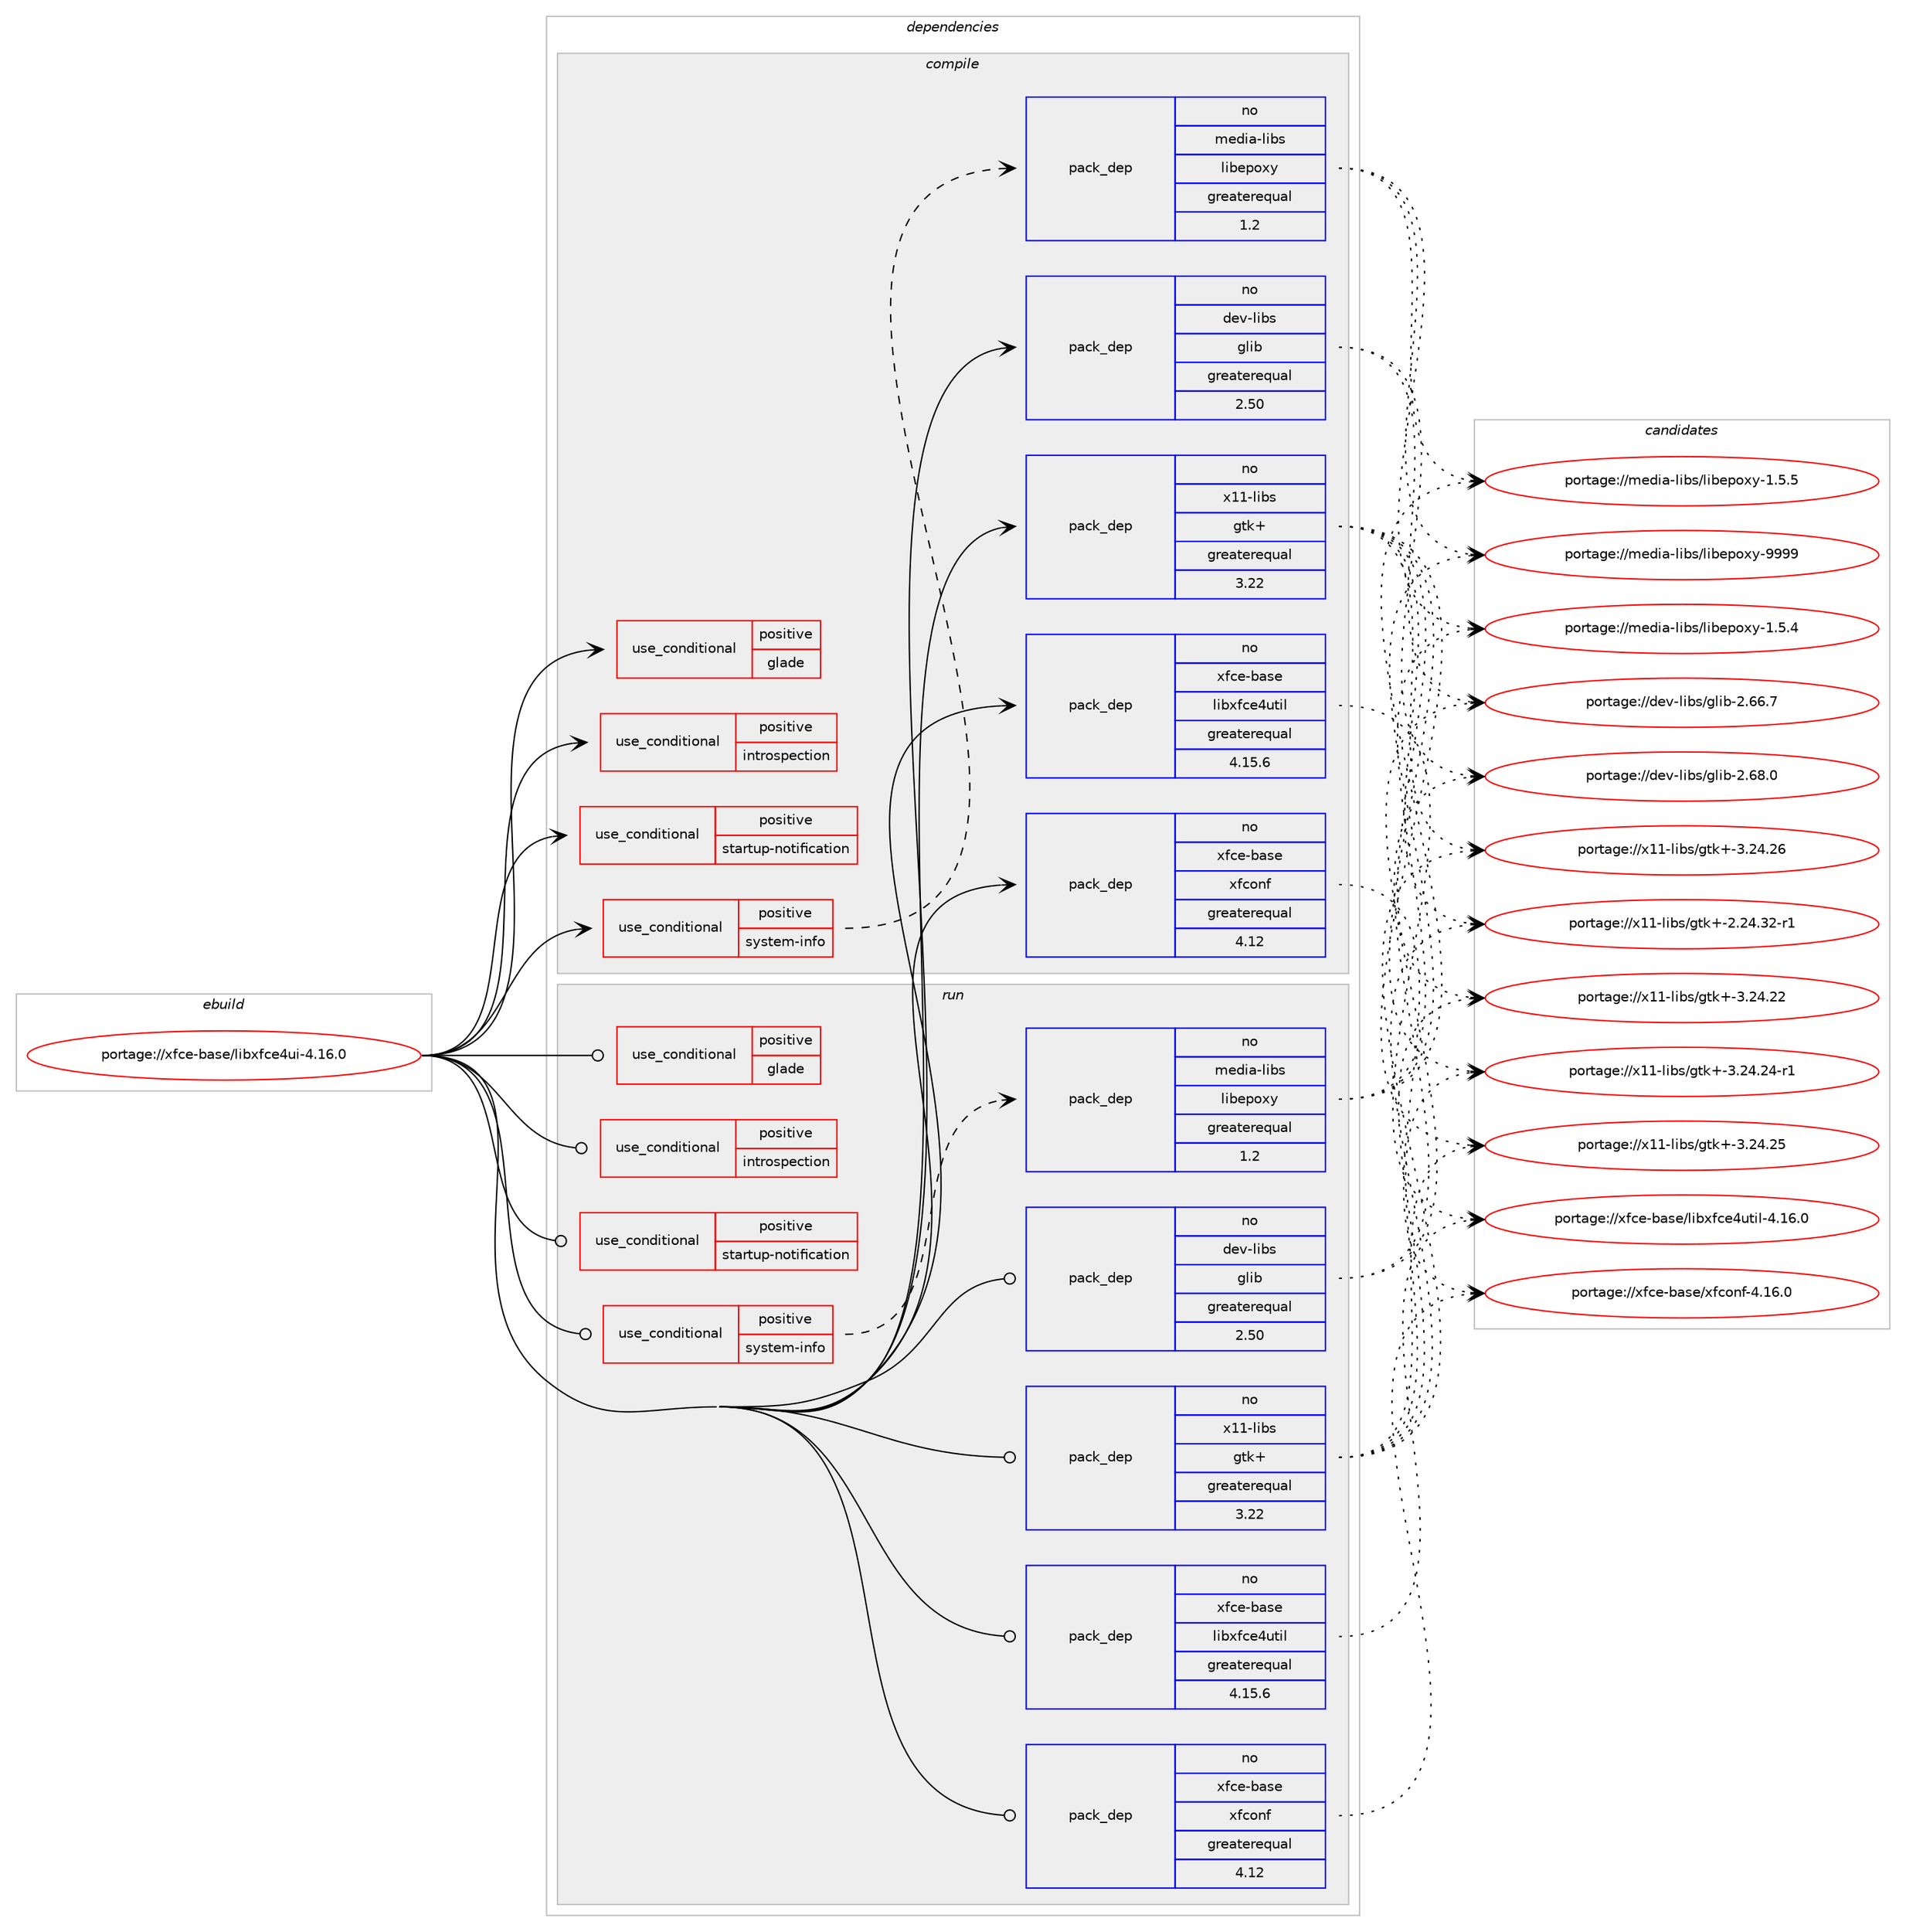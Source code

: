 digraph prolog {

# *************
# Graph options
# *************

newrank=true;
concentrate=true;
compound=true;
graph [rankdir=LR,fontname=Helvetica,fontsize=10,ranksep=1.5];#, ranksep=2.5, nodesep=0.2];
edge  [arrowhead=vee];
node  [fontname=Helvetica,fontsize=10];

# **********
# The ebuild
# **********

subgraph cluster_leftcol {
color=gray;
rank=same;
label=<<i>ebuild</i>>;
id [label="portage://xfce-base/libxfce4ui-4.16.0", color=red, width=4, href="../xfce-base/libxfce4ui-4.16.0.svg"];
}

# ****************
# The dependencies
# ****************

subgraph cluster_midcol {
color=gray;
label=<<i>dependencies</i>>;
subgraph cluster_compile {
fillcolor="#eeeeee";
style=filled;
label=<<i>compile</i>>;
subgraph cond1302 {
dependency2200 [label=<<TABLE BORDER="0" CELLBORDER="1" CELLSPACING="0" CELLPADDING="4"><TR><TD ROWSPAN="3" CELLPADDING="10">use_conditional</TD></TR><TR><TD>positive</TD></TR><TR><TD>glade</TD></TR></TABLE>>, shape=none, color=red];
# *** BEGIN UNKNOWN DEPENDENCY TYPE (TODO) ***
# dependency2200 -> package_dependency(portage://xfce-base/libxfce4ui-4.16.0,install,no,dev-util,glade,none,[,,],[slot(3.10)],[])
# *** END UNKNOWN DEPENDENCY TYPE (TODO) ***

}
id:e -> dependency2200:w [weight=20,style="solid",arrowhead="vee"];
subgraph cond1303 {
dependency2201 [label=<<TABLE BORDER="0" CELLBORDER="1" CELLSPACING="0" CELLPADDING="4"><TR><TD ROWSPAN="3" CELLPADDING="10">use_conditional</TD></TR><TR><TD>positive</TD></TR><TR><TD>introspection</TD></TR></TABLE>>, shape=none, color=red];
# *** BEGIN UNKNOWN DEPENDENCY TYPE (TODO) ***
# dependency2201 -> package_dependency(portage://xfce-base/libxfce4ui-4.16.0,install,no,dev-libs,gobject-introspection,none,[,,],any_same_slot,[])
# *** END UNKNOWN DEPENDENCY TYPE (TODO) ***

}
id:e -> dependency2201:w [weight=20,style="solid",arrowhead="vee"];
subgraph cond1304 {
dependency2202 [label=<<TABLE BORDER="0" CELLBORDER="1" CELLSPACING="0" CELLPADDING="4"><TR><TD ROWSPAN="3" CELLPADDING="10">use_conditional</TD></TR><TR><TD>positive</TD></TR><TR><TD>startup-notification</TD></TR></TABLE>>, shape=none, color=red];
# *** BEGIN UNKNOWN DEPENDENCY TYPE (TODO) ***
# dependency2202 -> package_dependency(portage://xfce-base/libxfce4ui-4.16.0,install,no,x11-libs,startup-notification,none,[,,],[],[])
# *** END UNKNOWN DEPENDENCY TYPE (TODO) ***

}
id:e -> dependency2202:w [weight=20,style="solid",arrowhead="vee"];
subgraph cond1305 {
dependency2203 [label=<<TABLE BORDER="0" CELLBORDER="1" CELLSPACING="0" CELLPADDING="4"><TR><TD ROWSPAN="3" CELLPADDING="10">use_conditional</TD></TR><TR><TD>positive</TD></TR><TR><TD>system-info</TD></TR></TABLE>>, shape=none, color=red];
# *** BEGIN UNKNOWN DEPENDENCY TYPE (TODO) ***
# dependency2203 -> package_dependency(portage://xfce-base/libxfce4ui-4.16.0,install,no,dev-libs,libgudev,none,[,,],[],[])
# *** END UNKNOWN DEPENDENCY TYPE (TODO) ***

# *** BEGIN UNKNOWN DEPENDENCY TYPE (TODO) ***
# dependency2203 -> package_dependency(portage://xfce-base/libxfce4ui-4.16.0,install,no,gnome-base,libgtop,none,[,,],[],[])
# *** END UNKNOWN DEPENDENCY TYPE (TODO) ***

subgraph pack854 {
dependency2204 [label=<<TABLE BORDER="0" CELLBORDER="1" CELLSPACING="0" CELLPADDING="4" WIDTH="220"><TR><TD ROWSPAN="6" CELLPADDING="30">pack_dep</TD></TR><TR><TD WIDTH="110">no</TD></TR><TR><TD>media-libs</TD></TR><TR><TD>libepoxy</TD></TR><TR><TD>greaterequal</TD></TR><TR><TD>1.2</TD></TR></TABLE>>, shape=none, color=blue];
}
dependency2203:e -> dependency2204:w [weight=20,style="dashed",arrowhead="vee"];
}
id:e -> dependency2203:w [weight=20,style="solid",arrowhead="vee"];
subgraph pack855 {
dependency2205 [label=<<TABLE BORDER="0" CELLBORDER="1" CELLSPACING="0" CELLPADDING="4" WIDTH="220"><TR><TD ROWSPAN="6" CELLPADDING="30">pack_dep</TD></TR><TR><TD WIDTH="110">no</TD></TR><TR><TD>dev-libs</TD></TR><TR><TD>glib</TD></TR><TR><TD>greaterequal</TD></TR><TR><TD>2.50</TD></TR></TABLE>>, shape=none, color=blue];
}
id:e -> dependency2205:w [weight=20,style="solid",arrowhead="vee"];
subgraph pack856 {
dependency2206 [label=<<TABLE BORDER="0" CELLBORDER="1" CELLSPACING="0" CELLPADDING="4" WIDTH="220"><TR><TD ROWSPAN="6" CELLPADDING="30">pack_dep</TD></TR><TR><TD WIDTH="110">no</TD></TR><TR><TD>x11-libs</TD></TR><TR><TD>gtk+</TD></TR><TR><TD>greaterequal</TD></TR><TR><TD>3.22</TD></TR></TABLE>>, shape=none, color=blue];
}
id:e -> dependency2206:w [weight=20,style="solid",arrowhead="vee"];
# *** BEGIN UNKNOWN DEPENDENCY TYPE (TODO) ***
# id -> package_dependency(portage://xfce-base/libxfce4ui-4.16.0,install,no,x11-libs,libICE,none,[,,],[],[])
# *** END UNKNOWN DEPENDENCY TYPE (TODO) ***

# *** BEGIN UNKNOWN DEPENDENCY TYPE (TODO) ***
# id -> package_dependency(portage://xfce-base/libxfce4ui-4.16.0,install,no,x11-libs,libSM,none,[,,],[],[])
# *** END UNKNOWN DEPENDENCY TYPE (TODO) ***

# *** BEGIN UNKNOWN DEPENDENCY TYPE (TODO) ***
# id -> package_dependency(portage://xfce-base/libxfce4ui-4.16.0,install,no,x11-libs,libX11,none,[,,],[],[])
# *** END UNKNOWN DEPENDENCY TYPE (TODO) ***

subgraph pack857 {
dependency2207 [label=<<TABLE BORDER="0" CELLBORDER="1" CELLSPACING="0" CELLPADDING="4" WIDTH="220"><TR><TD ROWSPAN="6" CELLPADDING="30">pack_dep</TD></TR><TR><TD WIDTH="110">no</TD></TR><TR><TD>xfce-base</TD></TR><TR><TD>libxfce4util</TD></TR><TR><TD>greaterequal</TD></TR><TR><TD>4.15.6</TD></TR></TABLE>>, shape=none, color=blue];
}
id:e -> dependency2207:w [weight=20,style="solid",arrowhead="vee"];
subgraph pack858 {
dependency2208 [label=<<TABLE BORDER="0" CELLBORDER="1" CELLSPACING="0" CELLPADDING="4" WIDTH="220"><TR><TD ROWSPAN="6" CELLPADDING="30">pack_dep</TD></TR><TR><TD WIDTH="110">no</TD></TR><TR><TD>xfce-base</TD></TR><TR><TD>xfconf</TD></TR><TR><TD>greaterequal</TD></TR><TR><TD>4.12</TD></TR></TABLE>>, shape=none, color=blue];
}
id:e -> dependency2208:w [weight=20,style="solid",arrowhead="vee"];
}
subgraph cluster_compileandrun {
fillcolor="#eeeeee";
style=filled;
label=<<i>compile and run</i>>;
}
subgraph cluster_run {
fillcolor="#eeeeee";
style=filled;
label=<<i>run</i>>;
subgraph cond1306 {
dependency2209 [label=<<TABLE BORDER="0" CELLBORDER="1" CELLSPACING="0" CELLPADDING="4"><TR><TD ROWSPAN="3" CELLPADDING="10">use_conditional</TD></TR><TR><TD>positive</TD></TR><TR><TD>glade</TD></TR></TABLE>>, shape=none, color=red];
# *** BEGIN UNKNOWN DEPENDENCY TYPE (TODO) ***
# dependency2209 -> package_dependency(portage://xfce-base/libxfce4ui-4.16.0,run,no,dev-util,glade,none,[,,],[slot(3.10)],[])
# *** END UNKNOWN DEPENDENCY TYPE (TODO) ***

}
id:e -> dependency2209:w [weight=20,style="solid",arrowhead="odot"];
subgraph cond1307 {
dependency2210 [label=<<TABLE BORDER="0" CELLBORDER="1" CELLSPACING="0" CELLPADDING="4"><TR><TD ROWSPAN="3" CELLPADDING="10">use_conditional</TD></TR><TR><TD>positive</TD></TR><TR><TD>introspection</TD></TR></TABLE>>, shape=none, color=red];
# *** BEGIN UNKNOWN DEPENDENCY TYPE (TODO) ***
# dependency2210 -> package_dependency(portage://xfce-base/libxfce4ui-4.16.0,run,no,dev-libs,gobject-introspection,none,[,,],any_same_slot,[])
# *** END UNKNOWN DEPENDENCY TYPE (TODO) ***

}
id:e -> dependency2210:w [weight=20,style="solid",arrowhead="odot"];
subgraph cond1308 {
dependency2211 [label=<<TABLE BORDER="0" CELLBORDER="1" CELLSPACING="0" CELLPADDING="4"><TR><TD ROWSPAN="3" CELLPADDING="10">use_conditional</TD></TR><TR><TD>positive</TD></TR><TR><TD>startup-notification</TD></TR></TABLE>>, shape=none, color=red];
# *** BEGIN UNKNOWN DEPENDENCY TYPE (TODO) ***
# dependency2211 -> package_dependency(portage://xfce-base/libxfce4ui-4.16.0,run,no,x11-libs,startup-notification,none,[,,],[],[])
# *** END UNKNOWN DEPENDENCY TYPE (TODO) ***

}
id:e -> dependency2211:w [weight=20,style="solid",arrowhead="odot"];
subgraph cond1309 {
dependency2212 [label=<<TABLE BORDER="0" CELLBORDER="1" CELLSPACING="0" CELLPADDING="4"><TR><TD ROWSPAN="3" CELLPADDING="10">use_conditional</TD></TR><TR><TD>positive</TD></TR><TR><TD>system-info</TD></TR></TABLE>>, shape=none, color=red];
# *** BEGIN UNKNOWN DEPENDENCY TYPE (TODO) ***
# dependency2212 -> package_dependency(portage://xfce-base/libxfce4ui-4.16.0,run,no,dev-libs,libgudev,none,[,,],[],[])
# *** END UNKNOWN DEPENDENCY TYPE (TODO) ***

# *** BEGIN UNKNOWN DEPENDENCY TYPE (TODO) ***
# dependency2212 -> package_dependency(portage://xfce-base/libxfce4ui-4.16.0,run,no,gnome-base,libgtop,none,[,,],[],[])
# *** END UNKNOWN DEPENDENCY TYPE (TODO) ***

subgraph pack859 {
dependency2213 [label=<<TABLE BORDER="0" CELLBORDER="1" CELLSPACING="0" CELLPADDING="4" WIDTH="220"><TR><TD ROWSPAN="6" CELLPADDING="30">pack_dep</TD></TR><TR><TD WIDTH="110">no</TD></TR><TR><TD>media-libs</TD></TR><TR><TD>libepoxy</TD></TR><TR><TD>greaterequal</TD></TR><TR><TD>1.2</TD></TR></TABLE>>, shape=none, color=blue];
}
dependency2212:e -> dependency2213:w [weight=20,style="dashed",arrowhead="vee"];
}
id:e -> dependency2212:w [weight=20,style="solid",arrowhead="odot"];
subgraph pack860 {
dependency2214 [label=<<TABLE BORDER="0" CELLBORDER="1" CELLSPACING="0" CELLPADDING="4" WIDTH="220"><TR><TD ROWSPAN="6" CELLPADDING="30">pack_dep</TD></TR><TR><TD WIDTH="110">no</TD></TR><TR><TD>dev-libs</TD></TR><TR><TD>glib</TD></TR><TR><TD>greaterequal</TD></TR><TR><TD>2.50</TD></TR></TABLE>>, shape=none, color=blue];
}
id:e -> dependency2214:w [weight=20,style="solid",arrowhead="odot"];
subgraph pack861 {
dependency2215 [label=<<TABLE BORDER="0" CELLBORDER="1" CELLSPACING="0" CELLPADDING="4" WIDTH="220"><TR><TD ROWSPAN="6" CELLPADDING="30">pack_dep</TD></TR><TR><TD WIDTH="110">no</TD></TR><TR><TD>x11-libs</TD></TR><TR><TD>gtk+</TD></TR><TR><TD>greaterequal</TD></TR><TR><TD>3.22</TD></TR></TABLE>>, shape=none, color=blue];
}
id:e -> dependency2215:w [weight=20,style="solid",arrowhead="odot"];
# *** BEGIN UNKNOWN DEPENDENCY TYPE (TODO) ***
# id -> package_dependency(portage://xfce-base/libxfce4ui-4.16.0,run,no,x11-libs,libICE,none,[,,],[],[])
# *** END UNKNOWN DEPENDENCY TYPE (TODO) ***

# *** BEGIN UNKNOWN DEPENDENCY TYPE (TODO) ***
# id -> package_dependency(portage://xfce-base/libxfce4ui-4.16.0,run,no,x11-libs,libSM,none,[,,],[],[])
# *** END UNKNOWN DEPENDENCY TYPE (TODO) ***

# *** BEGIN UNKNOWN DEPENDENCY TYPE (TODO) ***
# id -> package_dependency(portage://xfce-base/libxfce4ui-4.16.0,run,no,x11-libs,libX11,none,[,,],[],[])
# *** END UNKNOWN DEPENDENCY TYPE (TODO) ***

subgraph pack862 {
dependency2216 [label=<<TABLE BORDER="0" CELLBORDER="1" CELLSPACING="0" CELLPADDING="4" WIDTH="220"><TR><TD ROWSPAN="6" CELLPADDING="30">pack_dep</TD></TR><TR><TD WIDTH="110">no</TD></TR><TR><TD>xfce-base</TD></TR><TR><TD>libxfce4util</TD></TR><TR><TD>greaterequal</TD></TR><TR><TD>4.15.6</TD></TR></TABLE>>, shape=none, color=blue];
}
id:e -> dependency2216:w [weight=20,style="solid",arrowhead="odot"];
subgraph pack863 {
dependency2217 [label=<<TABLE BORDER="0" CELLBORDER="1" CELLSPACING="0" CELLPADDING="4" WIDTH="220"><TR><TD ROWSPAN="6" CELLPADDING="30">pack_dep</TD></TR><TR><TD WIDTH="110">no</TD></TR><TR><TD>xfce-base</TD></TR><TR><TD>xfconf</TD></TR><TR><TD>greaterequal</TD></TR><TR><TD>4.12</TD></TR></TABLE>>, shape=none, color=blue];
}
id:e -> dependency2217:w [weight=20,style="solid",arrowhead="odot"];
}
}

# **************
# The candidates
# **************

subgraph cluster_choices {
rank=same;
color=gray;
label=<<i>candidates</i>>;

subgraph choice854 {
color=black;
nodesep=1;
choice1091011001059745108105981154710810598101112111120121454946534652 [label="portage://media-libs/libepoxy-1.5.4", color=red, width=4,href="../media-libs/libepoxy-1.5.4.svg"];
choice1091011001059745108105981154710810598101112111120121454946534653 [label="portage://media-libs/libepoxy-1.5.5", color=red, width=4,href="../media-libs/libepoxy-1.5.5.svg"];
choice10910110010597451081059811547108105981011121111201214557575757 [label="portage://media-libs/libepoxy-9999", color=red, width=4,href="../media-libs/libepoxy-9999.svg"];
dependency2204:e -> choice1091011001059745108105981154710810598101112111120121454946534652:w [style=dotted,weight="100"];
dependency2204:e -> choice1091011001059745108105981154710810598101112111120121454946534653:w [style=dotted,weight="100"];
dependency2204:e -> choice10910110010597451081059811547108105981011121111201214557575757:w [style=dotted,weight="100"];
}
subgraph choice855 {
color=black;
nodesep=1;
choice1001011184510810598115471031081059845504654544655 [label="portage://dev-libs/glib-2.66.7", color=red, width=4,href="../dev-libs/glib-2.66.7.svg"];
choice1001011184510810598115471031081059845504654564648 [label="portage://dev-libs/glib-2.68.0", color=red, width=4,href="../dev-libs/glib-2.68.0.svg"];
dependency2205:e -> choice1001011184510810598115471031081059845504654544655:w [style=dotted,weight="100"];
dependency2205:e -> choice1001011184510810598115471031081059845504654564648:w [style=dotted,weight="100"];
}
subgraph choice856 {
color=black;
nodesep=1;
choice12049494510810598115471031161074345504650524651504511449 [label="portage://x11-libs/gtk+-2.24.32-r1", color=red, width=4,href="../x11-libs/gtk+-2.24.32-r1.svg"];
choice1204949451081059811547103116107434551465052465050 [label="portage://x11-libs/gtk+-3.24.22", color=red, width=4,href="../x11-libs/gtk+-3.24.22.svg"];
choice12049494510810598115471031161074345514650524650524511449 [label="portage://x11-libs/gtk+-3.24.24-r1", color=red, width=4,href="../x11-libs/gtk+-3.24.24-r1.svg"];
choice1204949451081059811547103116107434551465052465053 [label="portage://x11-libs/gtk+-3.24.25", color=red, width=4,href="../x11-libs/gtk+-3.24.25.svg"];
choice1204949451081059811547103116107434551465052465054 [label="portage://x11-libs/gtk+-3.24.26", color=red, width=4,href="../x11-libs/gtk+-3.24.26.svg"];
dependency2206:e -> choice12049494510810598115471031161074345504650524651504511449:w [style=dotted,weight="100"];
dependency2206:e -> choice1204949451081059811547103116107434551465052465050:w [style=dotted,weight="100"];
dependency2206:e -> choice12049494510810598115471031161074345514650524650524511449:w [style=dotted,weight="100"];
dependency2206:e -> choice1204949451081059811547103116107434551465052465053:w [style=dotted,weight="100"];
dependency2206:e -> choice1204949451081059811547103116107434551465052465054:w [style=dotted,weight="100"];
}
subgraph choice857 {
color=black;
nodesep=1;
choice120102991014598971151014710810598120102991015211711610510845524649544648 [label="portage://xfce-base/libxfce4util-4.16.0", color=red, width=4,href="../xfce-base/libxfce4util-4.16.0.svg"];
dependency2207:e -> choice120102991014598971151014710810598120102991015211711610510845524649544648:w [style=dotted,weight="100"];
}
subgraph choice858 {
color=black;
nodesep=1;
choice12010299101459897115101471201029911111010245524649544648 [label="portage://xfce-base/xfconf-4.16.0", color=red, width=4,href="../xfce-base/xfconf-4.16.0.svg"];
dependency2208:e -> choice12010299101459897115101471201029911111010245524649544648:w [style=dotted,weight="100"];
}
subgraph choice859 {
color=black;
nodesep=1;
choice1091011001059745108105981154710810598101112111120121454946534652 [label="portage://media-libs/libepoxy-1.5.4", color=red, width=4,href="../media-libs/libepoxy-1.5.4.svg"];
choice1091011001059745108105981154710810598101112111120121454946534653 [label="portage://media-libs/libepoxy-1.5.5", color=red, width=4,href="../media-libs/libepoxy-1.5.5.svg"];
choice10910110010597451081059811547108105981011121111201214557575757 [label="portage://media-libs/libepoxy-9999", color=red, width=4,href="../media-libs/libepoxy-9999.svg"];
dependency2213:e -> choice1091011001059745108105981154710810598101112111120121454946534652:w [style=dotted,weight="100"];
dependency2213:e -> choice1091011001059745108105981154710810598101112111120121454946534653:w [style=dotted,weight="100"];
dependency2213:e -> choice10910110010597451081059811547108105981011121111201214557575757:w [style=dotted,weight="100"];
}
subgraph choice860 {
color=black;
nodesep=1;
choice1001011184510810598115471031081059845504654544655 [label="portage://dev-libs/glib-2.66.7", color=red, width=4,href="../dev-libs/glib-2.66.7.svg"];
choice1001011184510810598115471031081059845504654564648 [label="portage://dev-libs/glib-2.68.0", color=red, width=4,href="../dev-libs/glib-2.68.0.svg"];
dependency2214:e -> choice1001011184510810598115471031081059845504654544655:w [style=dotted,weight="100"];
dependency2214:e -> choice1001011184510810598115471031081059845504654564648:w [style=dotted,weight="100"];
}
subgraph choice861 {
color=black;
nodesep=1;
choice12049494510810598115471031161074345504650524651504511449 [label="portage://x11-libs/gtk+-2.24.32-r1", color=red, width=4,href="../x11-libs/gtk+-2.24.32-r1.svg"];
choice1204949451081059811547103116107434551465052465050 [label="portage://x11-libs/gtk+-3.24.22", color=red, width=4,href="../x11-libs/gtk+-3.24.22.svg"];
choice12049494510810598115471031161074345514650524650524511449 [label="portage://x11-libs/gtk+-3.24.24-r1", color=red, width=4,href="../x11-libs/gtk+-3.24.24-r1.svg"];
choice1204949451081059811547103116107434551465052465053 [label="portage://x11-libs/gtk+-3.24.25", color=red, width=4,href="../x11-libs/gtk+-3.24.25.svg"];
choice1204949451081059811547103116107434551465052465054 [label="portage://x11-libs/gtk+-3.24.26", color=red, width=4,href="../x11-libs/gtk+-3.24.26.svg"];
dependency2215:e -> choice12049494510810598115471031161074345504650524651504511449:w [style=dotted,weight="100"];
dependency2215:e -> choice1204949451081059811547103116107434551465052465050:w [style=dotted,weight="100"];
dependency2215:e -> choice12049494510810598115471031161074345514650524650524511449:w [style=dotted,weight="100"];
dependency2215:e -> choice1204949451081059811547103116107434551465052465053:w [style=dotted,weight="100"];
dependency2215:e -> choice1204949451081059811547103116107434551465052465054:w [style=dotted,weight="100"];
}
subgraph choice862 {
color=black;
nodesep=1;
choice120102991014598971151014710810598120102991015211711610510845524649544648 [label="portage://xfce-base/libxfce4util-4.16.0", color=red, width=4,href="../xfce-base/libxfce4util-4.16.0.svg"];
dependency2216:e -> choice120102991014598971151014710810598120102991015211711610510845524649544648:w [style=dotted,weight="100"];
}
subgraph choice863 {
color=black;
nodesep=1;
choice12010299101459897115101471201029911111010245524649544648 [label="portage://xfce-base/xfconf-4.16.0", color=red, width=4,href="../xfce-base/xfconf-4.16.0.svg"];
dependency2217:e -> choice12010299101459897115101471201029911111010245524649544648:w [style=dotted,weight="100"];
}
}

}
